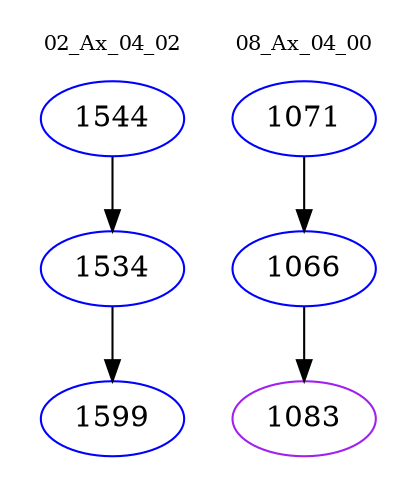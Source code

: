 digraph{
subgraph cluster_0 {
color = white
label = "02_Ax_04_02";
fontsize=10;
T0_1544 [label="1544", color="blue"]
T0_1544 -> T0_1534 [color="black"]
T0_1534 [label="1534", color="blue"]
T0_1534 -> T0_1599 [color="black"]
T0_1599 [label="1599", color="blue"]
}
subgraph cluster_1 {
color = white
label = "08_Ax_04_00";
fontsize=10;
T1_1071 [label="1071", color="blue"]
T1_1071 -> T1_1066 [color="black"]
T1_1066 [label="1066", color="blue"]
T1_1066 -> T1_1083 [color="black"]
T1_1083 [label="1083", color="purple"]
}
}
